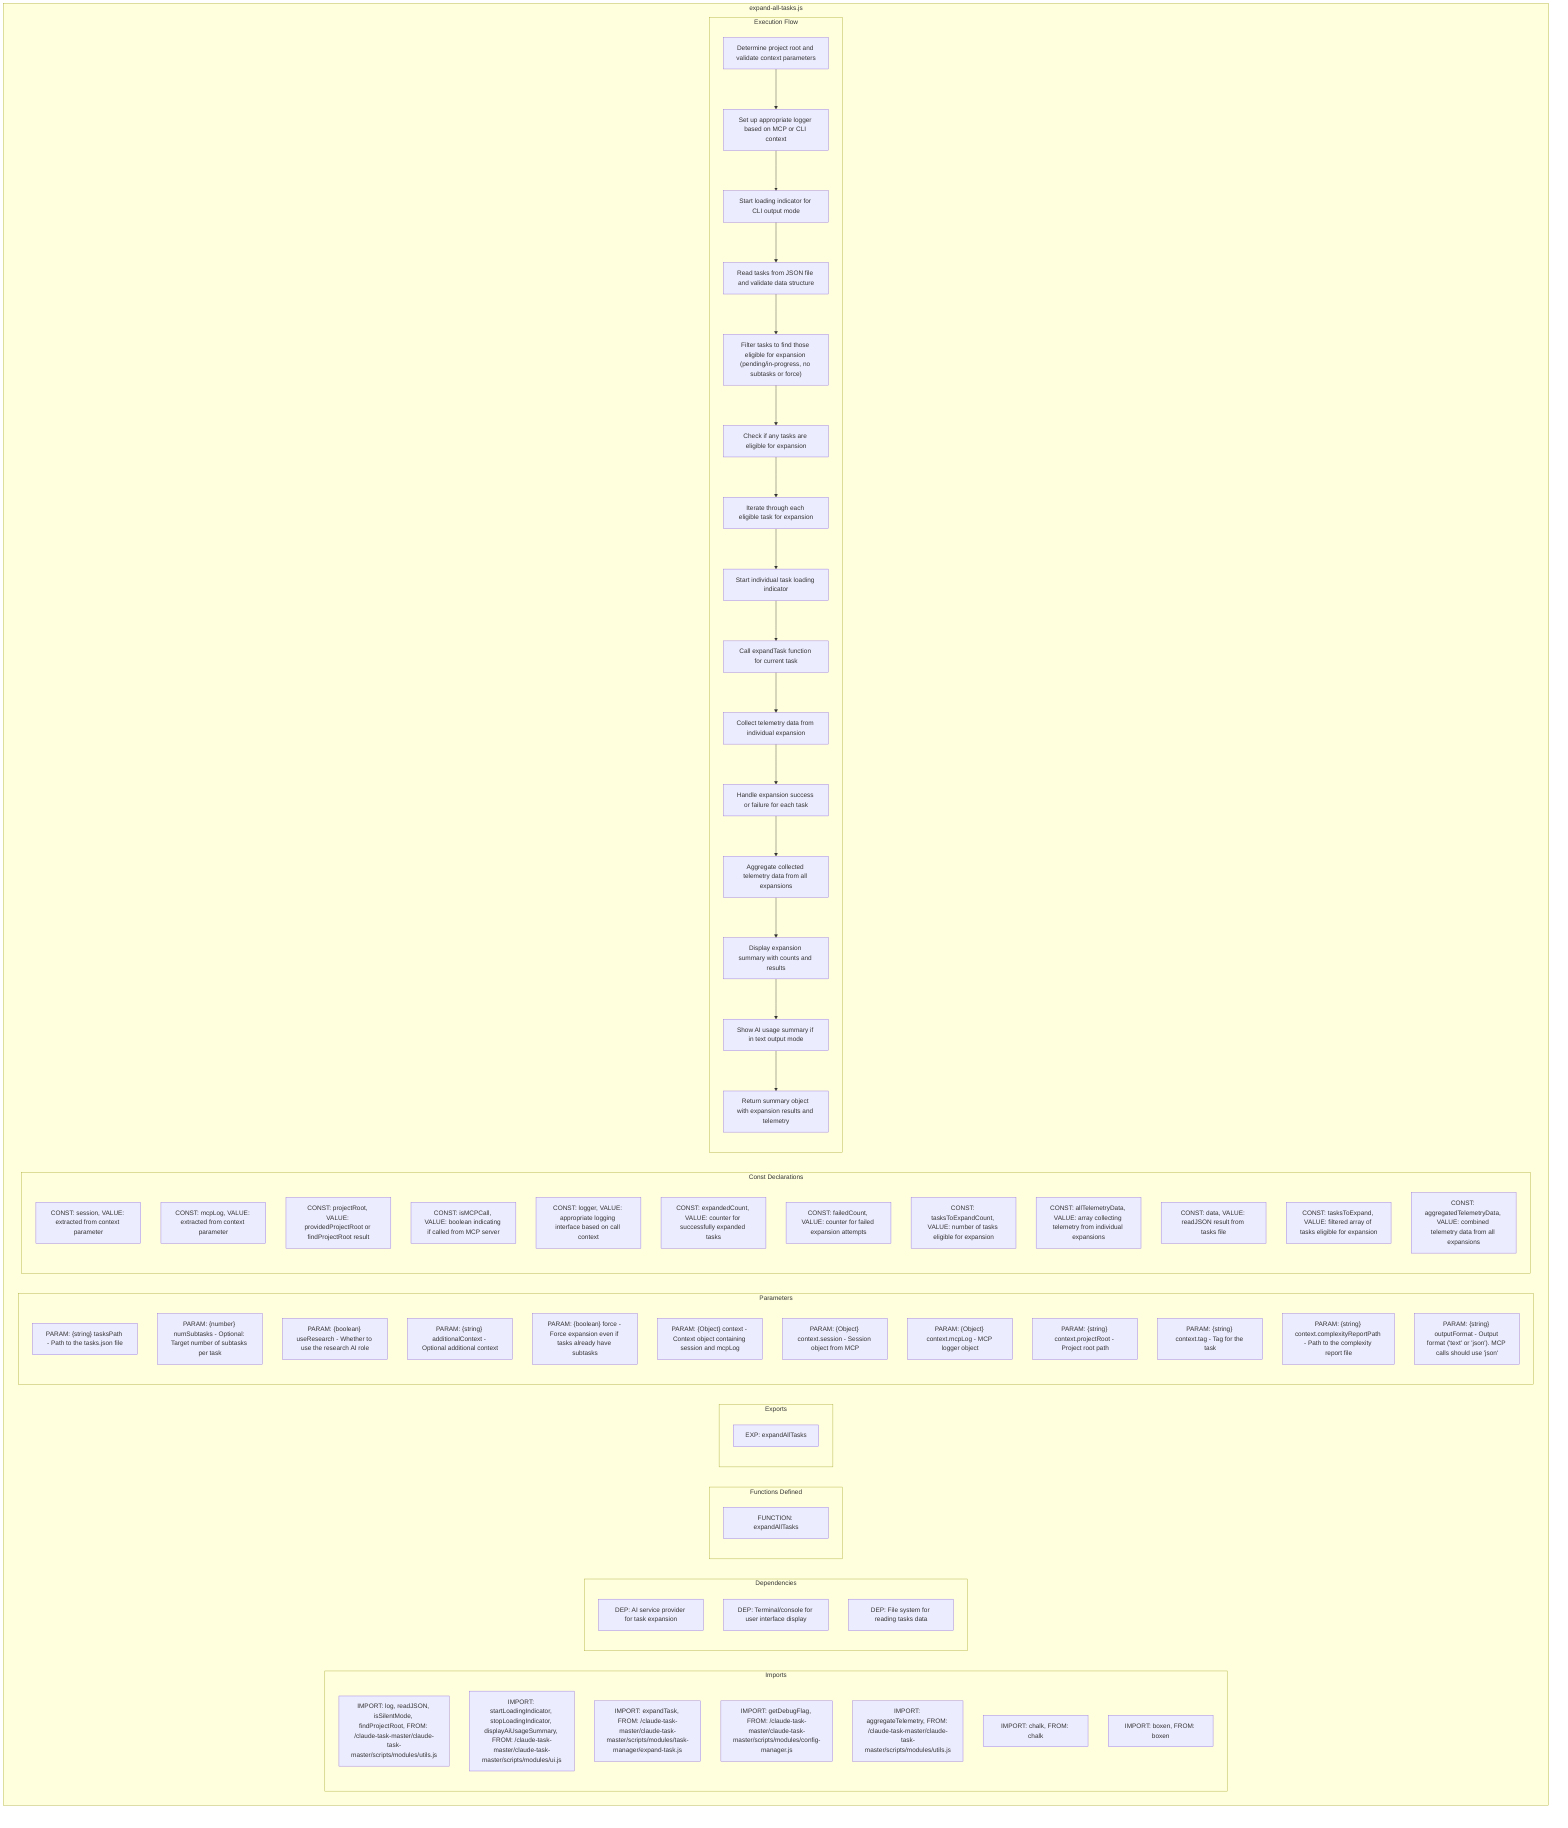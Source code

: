 flowchart TB
    subgraph Imports["Imports"]
        I1["IMPORT: log, readJSON, isSilentMode, findProjectRoot, FROM: /claude-task-master/claude-task-master/scripts/modules/utils.js"]
        I2["IMPORT: startLoadingIndicator, stopLoadingIndicator, displayAiUsageSummary, FROM: /claude-task-master/claude-task-master/scripts/modules/ui.js"]
        I3["IMPORT: expandTask, FROM: /claude-task-master/claude-task-master/scripts/modules/task-manager/expand-task.js"]
        I4["IMPORT: getDebugFlag, FROM: /claude-task-master/claude-task-master/scripts/modules/config-manager.js"]
        I5["IMPORT: aggregateTelemetry, FROM: /claude-task-master/claude-task-master/scripts/modules/utils.js"]
        I6["IMPORT: chalk, FROM: chalk"]
        I7["IMPORT: boxen, FROM: boxen"]
    end
    
    subgraph Dependencies["Dependencies"]
        D1["DEP: AI service provider for task expansion"]
        D2["DEP: Terminal/console for user interface display"]
        D3["DEP: File system for reading tasks data"]
    end
    
    subgraph FunctionsDefined["Functions Defined"]
        FU1["FUNCTION: expandAllTasks"]
    end
    
    subgraph Exports["Exports"]
        E1["EXP: expandAllTasks"]
    end
    
    subgraph Parameters["Parameters"]
        P1["PARAM: {string} tasksPath - Path to the tasks.json file"]
        P2["PARAM: {number} numSubtasks - Optional: Target number of subtasks per task"]
        P3["PARAM: {boolean} useResearch - Whether to use the research AI role"]
        P4["PARAM: {string} additionalContext - Optional additional context"]
        P5["PARAM: {boolean} force - Force expansion even if tasks already have subtasks"]
        P6["PARAM: {Object} context - Context object containing session and mcpLog"]
        P7["PARAM: {Object} context.session - Session object from MCP"]
        P8["PARAM: {Object} context.mcpLog - MCP logger object"]
        P9["PARAM: {string} context.projectRoot - Project root path"]
        P10["PARAM: {string} context.tag - Tag for the task"]
        P11["PARAM: {string} context.complexityReportPath - Path to the complexity report file"]
        P12["PARAM: {string} outputFormat - Output format ('text' or 'json'). MCP calls should use 'json'"]
    end
    
    subgraph Constants["Const Declarations"]
        C1["CONST: session, VALUE: extracted from context parameter"]
        C2["CONST: mcpLog, VALUE: extracted from context parameter"]
        C3["CONST: projectRoot, VALUE: providedProjectRoot or findProjectRoot result"]
        C4["CONST: isMCPCall, VALUE: boolean indicating if called from MCP server"]
        C5["CONST: logger, VALUE: appropriate logging interface based on call context"]
        C6["CONST: expandedCount, VALUE: counter for successfully expanded tasks"]
        C7["CONST: failedCount, VALUE: counter for failed expansion attempts"]
        C8["CONST: tasksToExpandCount, VALUE: number of tasks eligible for expansion"]
        C9["CONST: allTelemetryData, VALUE: array collecting telemetry from individual expansions"]
        C10["CONST: data, VALUE: readJSON result from tasks file"]
        C11["CONST: tasksToExpand, VALUE: filtered array of tasks eligible for expansion"]
        C12["CONST: aggregatedTelemetryData, VALUE: combined telemetry data from all expansions"]
    end
    
    subgraph ExecutionFlow["Execution Flow"]
        FL1["Determine project root and validate context parameters"]
        FL2["Set up appropriate logger based on MCP or CLI context"]
        FL3["Start loading indicator for CLI output mode"]
        FL4["Read tasks from JSON file and validate data structure"]
        FL5["Filter tasks to find those eligible for expansion (pending/in-progress, no subtasks or force)"]
        FL6["Check if any tasks are eligible for expansion"]
        FL7["Iterate through each eligible task for expansion"]
        FL8["Start individual task loading indicator"]
        FL9["Call expandTask function for current task"]
        FL10["Collect telemetry data from individual expansion"]
        FL11["Handle expansion success or failure for each task"]
        FL12["Aggregate collected telemetry data from all expansions"]
        FL13["Display expansion summary with counts and results"]
        FL14["Show AI usage summary if in text output mode"]
        FL15["Return summary object with expansion results and telemetry"]
    end
    
    subgraph expandAllTasksJs["expand-all-tasks.js"]
        Imports
        Dependencies
        FunctionsDefined
        Exports
        Parameters
        Constants
        ExecutionFlow
    end
    
    FL1 --> FL2
    FL2 --> FL3
    FL3 --> FL4
    FL4 --> FL5
    FL5 --> FL6
    FL6 --> FL7
    FL7 --> FL8
    FL8 --> FL9
    FL9 --> FL10
    FL10 --> FL11
    FL11 --> FL12
    FL12 --> FL13
    FL13 --> FL14
    FL14 --> FL15